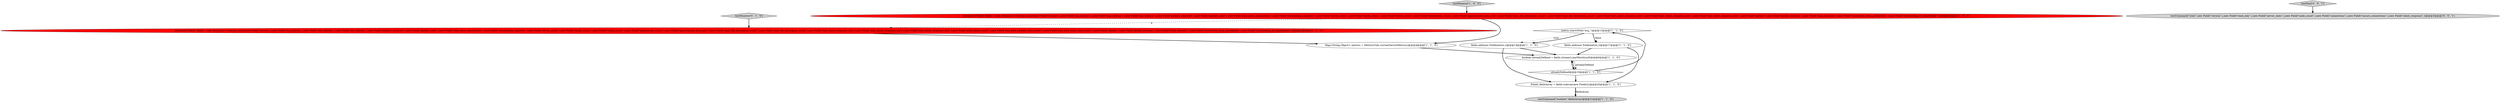 digraph {
2 [style = filled, label = "metric.startsWith(\"avg_\")@@@13@@@['1', '1', '0']", fillcolor = white, shape = diamond image = "AAA0AAABBB1BBB"];
6 [style = filled, label = "Map<String,Object> metrics = MetricsUtils.currentServerMetrics()@@@4@@@['1', '1', '0']", fillcolor = white, shape = ellipse image = "AAA0AAABBB1BBB"];
5 [style = filled, label = "Field(( fieldsArray = fields.toArray(new Field(((()@@@20@@@['1', '1', '0']", fillcolor = white, shape = ellipse image = "AAA0AAABBB1BBB"];
4 [style = filled, label = "testMonitor['1', '0', '0']", fillcolor = lightgray, shape = diamond image = "AAA0AAABBB1BBB"];
0 [style = filled, label = "ArrayList<Field> fields = new ArrayList<>(Arrays.asList(new Field(\"version\",),new Field(\"avg_latency\",),new Field(\"max_latency\",),new Field(\"min_latency\",),new Field(\"packets_received\",),new Field(\"packets_sent\",),new Field(\"num_alive_connections\",),new Field(\"outstanding_requests\",),new Field(\"server_state\",),new Field(\"znode_count\",),new Field(\"watch_count\",),new Field(\"ephemerals_count\",),new Field(\"approximate_data_size\",),new Field(\"open_file_descriptor_count\",),new Field(\"max_file_descriptor_count\",),new Field(\"last_client_response_size\",),new Field(\"max_client_response_size\",),new Field(\"min_client_response_size\",),new Field(\"uptime\",),new Field(\"global_sessions\",),new Field(\"local_sessions\",),new Field(\"connection_drop_probability\",),new Field(\"outstanding_tls_handshake\",)))@@@3@@@['1', '0', '0']", fillcolor = red, shape = ellipse image = "AAA1AAABBB1BBB"];
10 [style = filled, label = "ArrayList<Field> fields = new ArrayList<>(Arrays.asList(new Field(\"version\",),new Field(\"avg_latency\",),new Field(\"max_latency\",),new Field(\"min_latency\",),new Field(\"packets_received\",),new Field(\"packets_sent\",),new Field(\"num_alive_connections\",),new Field(\"outstanding_requests\",),new Field(\"server_state\",),new Field(\"znode_count\",),new Field(\"watch_count\",),new Field(\"ephemerals_count\",),new Field(\"approximate_data_size\",),new Field(\"open_file_descriptor_count\",),new Field(\"max_file_descriptor_count\",),new Field(\"last_client_response_size\",),new Field(\"max_client_response_size\",),new Field(\"min_client_response_size\",),new Field(\"auth_failed_count\",),new Field(\"non_mtls_remote_conn_count\",),new Field(\"non_mtls_local_conn_count\",),new Field(\"uptime\",),new Field(\"global_sessions\",),new Field(\"local_sessions\",),new Field(\"connection_drop_probability\",),new Field(\"outstanding_tls_handshake\",)))@@@3@@@['0', '1', '0']", fillcolor = red, shape = ellipse image = "AAA1AAABBB2BBB"];
3 [style = filled, label = "testCommand(\"monitor\",fieldsArray)@@@21@@@['1', '1', '0']", fillcolor = lightgray, shape = ellipse image = "AAA0AAABBB1BBB"];
8 [style = filled, label = "fields.add(new Field(metric,))@@@14@@@['1', '1', '0']", fillcolor = white, shape = ellipse image = "AAA0AAABBB1BBB"];
7 [style = filled, label = "boolean alreadyDefined = fields.stream().anyMatch(null)@@@6@@@['1', '1', '0']", fillcolor = white, shape = ellipse image = "AAA0AAABBB1BBB"];
13 [style = filled, label = "testStat['0', '0', '1']", fillcolor = lightgray, shape = diamond image = "AAA0AAABBB3BBB"];
9 [style = filled, label = "alreadyDefined@@@10@@@['1', '1', '0']", fillcolor = white, shape = diamond image = "AAA0AAABBB1BBB"];
1 [style = filled, label = "fields.add(new Field(metric,))@@@17@@@['1', '1', '0']", fillcolor = white, shape = ellipse image = "AAA0AAABBB1BBB"];
12 [style = filled, label = "testCommand(\"stats\",new Field(\"version\",),new Field(\"read_only\",),new Field(\"server_stats\",),new Field(\"node_count\",),new Field(\"connections\",),new Field(\"secure_connections\",),new Field(\"client_response\",))@@@3@@@['0', '0', '1']", fillcolor = lightgray, shape = ellipse image = "AAA0AAABBB3BBB"];
11 [style = filled, label = "testMonitor['0', '1', '0']", fillcolor = lightgray, shape = diamond image = "AAA0AAABBB2BBB"];
1->5 [style = bold, label=""];
5->3 [style = bold, label=""];
7->9 [style = solid, label="alreadyDefined"];
5->3 [style = solid, label="fieldsArray"];
2->1 [style = dotted, label="false"];
0->6 [style = bold, label=""];
9->2 [style = bold, label=""];
2->1 [style = bold, label=""];
9->7 [style = bold, label=""];
1->7 [style = bold, label=""];
10->6 [style = bold, label=""];
0->10 [style = dashed, label="0"];
8->7 [style = bold, label=""];
4->0 [style = bold, label=""];
7->9 [style = bold, label=""];
13->12 [style = bold, label=""];
8->5 [style = bold, label=""];
11->10 [style = bold, label=""];
9->5 [style = bold, label=""];
6->7 [style = bold, label=""];
2->8 [style = dotted, label="true"];
2->8 [style = bold, label=""];
}
